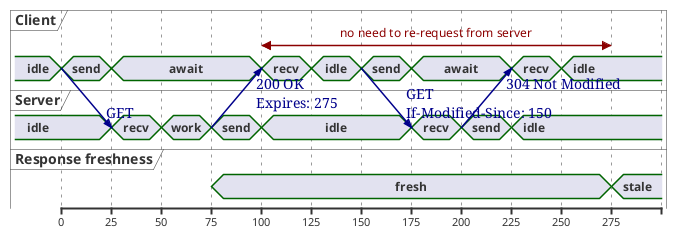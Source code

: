 @startuml
concise "Client" as Client
concise "Server" as Server
concise "Response freshness" as Cache

Server is idle
Client is idle

@Client
0 is send
Client -> Server@+25 : GET
+25 is await
+75 is recv
+25 is idle
+25 is send
Client -> Server@+25 : GET\nIf-Modified-Since: 150
+25 is await
+50 is recv
+25 is idle
@100 <-> @275 : no need to re-request from server

@Server
25 is recv
+25 is work
+25 is send
Server -> Client@+25 : 200 OK\nExpires: 275
+25 is idle
+75 is recv
+25 is send
Server -> Client@+25 : 304 Not Modified
+25 is idle

@Cache
75 is fresh
+200 is stale
@enduml